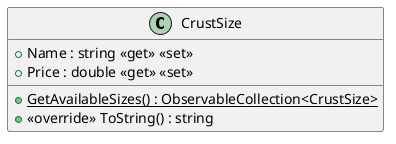 @startuml
class CrustSize {
    + Name : string <<get>> <<set>>
    + Price : double <<get>> <<set>>
    + {static} GetAvailableSizes() : ObservableCollection<CrustSize>
    + <<override>> ToString() : string
}
@enduml
